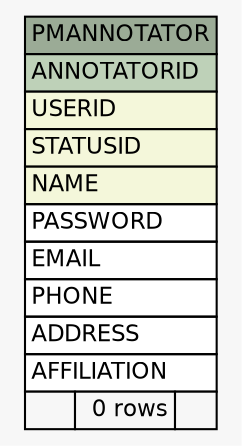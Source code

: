 // dot 2.38.0 on Windows 10 10.0
// SchemaSpy rev Unknown
digraph "PMANNOTATOR" {
  graph [
    rankdir="RL"
    bgcolor="#f7f7f7"
    nodesep="0.18"
    ranksep="0.46"
    fontname="Helvetica"
    fontsize="11"
  ];
  node [
    fontname="Helvetica"
    fontsize="11"
    shape="plaintext"
  ];
  edge [
    arrowsize="0.8"
  ];
  "PMANNOTATOR" [
    label=<
    <TABLE BORDER="0" CELLBORDER="1" CELLSPACING="0" BGCOLOR="#ffffff">
      <TR><TD COLSPAN="3" BGCOLOR="#9bab96" ALIGN="CENTER">PMANNOTATOR</TD></TR>
      <TR><TD PORT="ANNOTATORID" COLSPAN="3" BGCOLOR="#bed1b8" ALIGN="LEFT">ANNOTATORID</TD></TR>
      <TR><TD PORT="USERID" COLSPAN="3" BGCOLOR="#f4f7da" ALIGN="LEFT">USERID</TD></TR>
      <TR><TD PORT="STATUSID" COLSPAN="3" BGCOLOR="#f4f7da" ALIGN="LEFT">STATUSID</TD></TR>
      <TR><TD PORT="NAME" COLSPAN="3" BGCOLOR="#f4f7da" ALIGN="LEFT">NAME</TD></TR>
      <TR><TD PORT="PASSWORD" COLSPAN="3" ALIGN="LEFT">PASSWORD</TD></TR>
      <TR><TD PORT="EMAIL" COLSPAN="3" ALIGN="LEFT">EMAIL</TD></TR>
      <TR><TD PORT="PHONE" COLSPAN="3" ALIGN="LEFT">PHONE</TD></TR>
      <TR><TD PORT="ADDRESS" COLSPAN="3" ALIGN="LEFT">ADDRESS</TD></TR>
      <TR><TD PORT="AFFILIATION" COLSPAN="3" ALIGN="LEFT">AFFILIATION</TD></TR>
      <TR><TD ALIGN="LEFT" BGCOLOR="#f7f7f7">  </TD><TD ALIGN="RIGHT" BGCOLOR="#f7f7f7">0 rows</TD><TD ALIGN="RIGHT" BGCOLOR="#f7f7f7">  </TD></TR>
    </TABLE>>
    URL="tables/PMANNOTATOR.html"
    tooltip="PMANNOTATOR"
  ];
}
